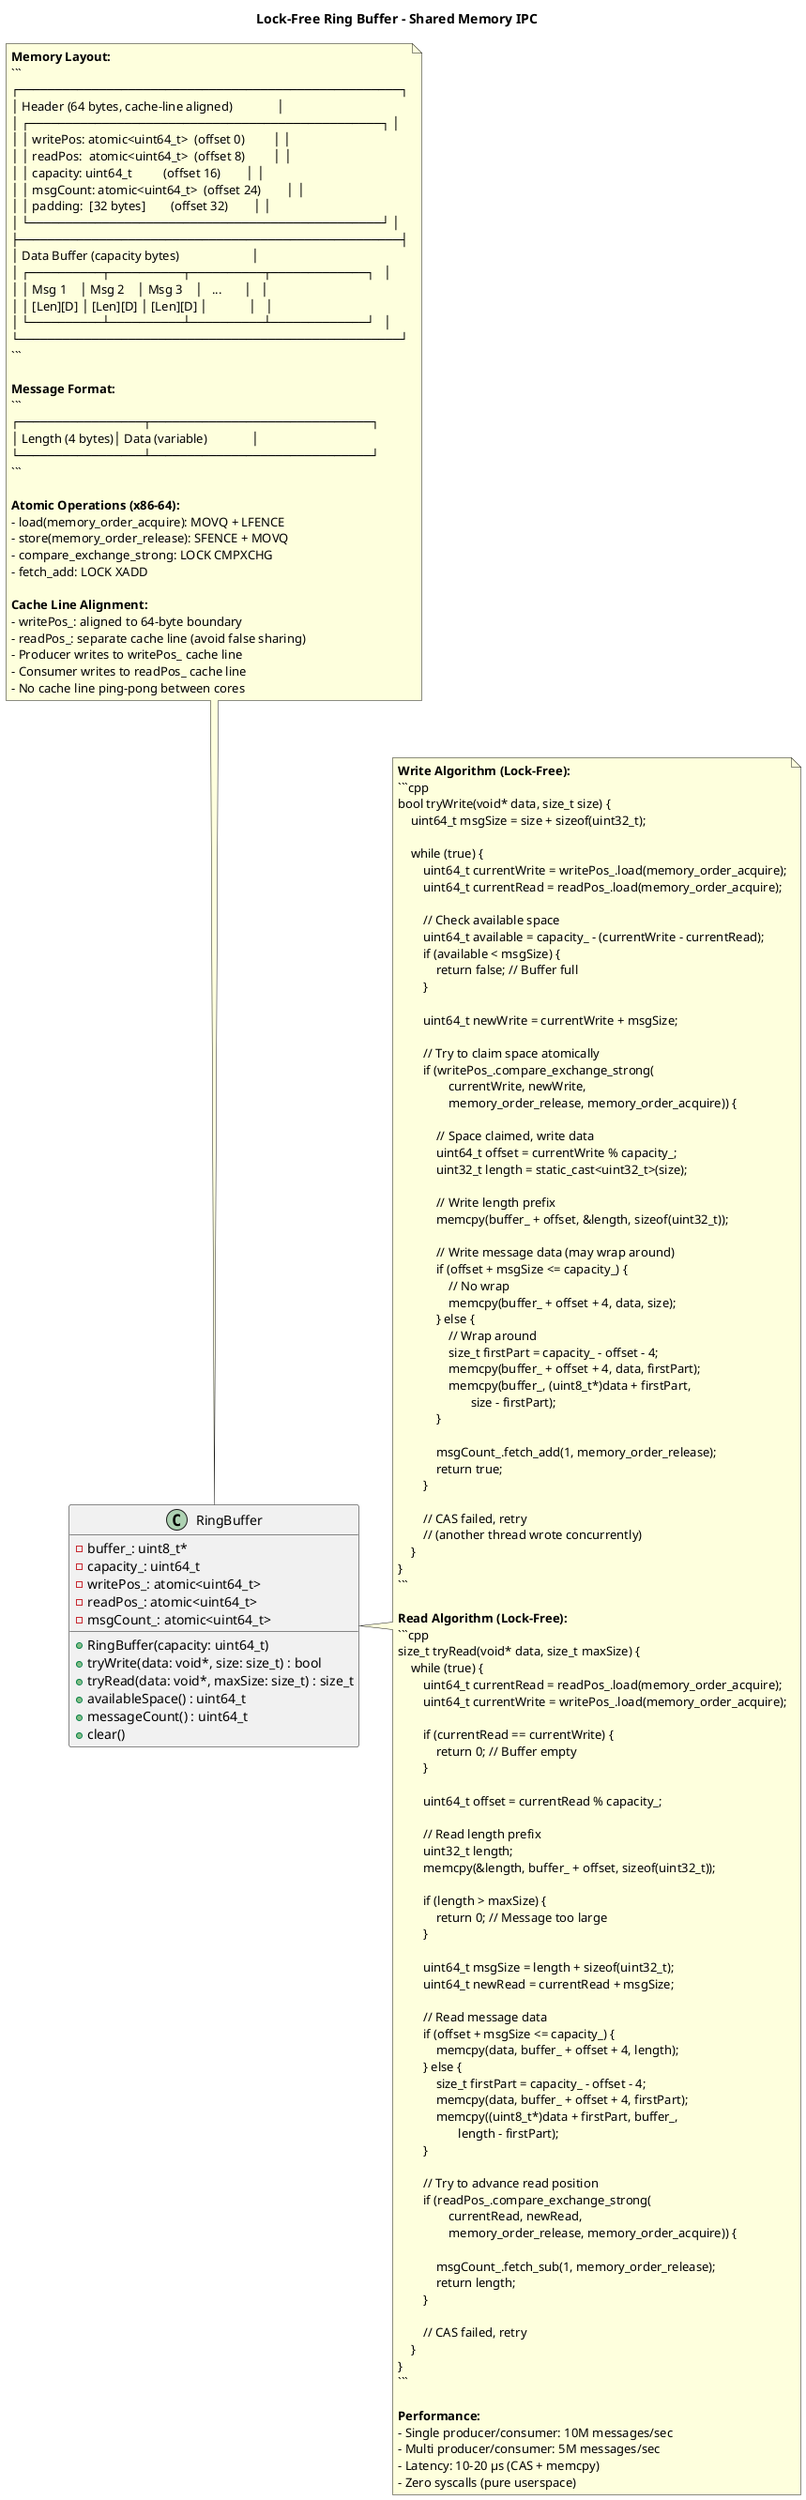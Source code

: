 @startuml CDMF_Data_Structures

title CDMF Core Data Structures - Internal Implementation

@startuml Lock_Free_Ring_Buffer
title Lock-Free Ring Buffer - Shared Memory IPC

class RingBuffer {
    - buffer_: uint8_t*
    - capacity_: uint64_t
    - writePos_: atomic<uint64_t>
    - readPos_: atomic<uint64_t>
    - msgCount_: atomic<uint64_t>
    __
    + RingBuffer(capacity: uint64_t)
    + tryWrite(data: void*, size: size_t) : bool
    + tryRead(data: void*, maxSize: size_t) : size_t
    + availableSpace() : uint64_t
    + messageCount() : uint64_t
    + clear()
}

note top of RingBuffer
  **Memory Layout:**
  ```
  ┌────────────────────────────────────────────────────┐
  │ Header (64 bytes, cache-line aligned)              │
  │ ┌────────────────────────────────────────────────┐ │
  │ │ writePos: atomic<uint64_t>  (offset 0)         │ │
  │ │ readPos:  atomic<uint64_t>  (offset 8)         │ │
  │ │ capacity: uint64_t          (offset 16)        │ │
  │ │ msgCount: atomic<uint64_t>  (offset 24)        │ │
  │ │ padding:  [32 bytes]        (offset 32)        │ │
  │ └────────────────────────────────────────────────┘ │
  ├────────────────────────────────────────────────────┤
  │ Data Buffer (capacity bytes)                       │
  │ ┌──────────┬──────────┬──────────┬─────────────┐   │
  │ │ Msg 1    │ Msg 2    │ Msg 3    │   ...       │   │
  │ │ [Len][D] │ [Len][D] │ [Len][D] │             │   │
  │ └──────────┴──────────┴──────────┴─────────────┘   │
  └────────────────────────────────────────────────────┘
  ```

  **Message Format:**
  ```
  ┌─────────────────┬──────────────────────────────┐
  │ Length (4 bytes)│ Data (variable)              │
  └─────────────────┴──────────────────────────────┘
  ```

  **Atomic Operations (x86-64):**
  - load(memory_order_acquire): MOVQ + LFENCE
  - store(memory_order_release): SFENCE + MOVQ
  - compare_exchange_strong: LOCK CMPXCHG
  - fetch_add: LOCK XADD

  **Cache Line Alignment:**
  - writePos_: aligned to 64-byte boundary
  - readPos_: separate cache line (avoid false sharing)
  - Producer writes to writePos_ cache line
  - Consumer writes to readPos_ cache line
  - No cache line ping-pong between cores
end note

note right of RingBuffer
  **Write Algorithm (Lock-Free):**
  ```cpp
  bool tryWrite(void* data, size_t size) {
      uint64_t msgSize = size + sizeof(uint32_t);

      while (true) {
          uint64_t currentWrite = writePos_.load(memory_order_acquire);
          uint64_t currentRead = readPos_.load(memory_order_acquire);

          // Check available space
          uint64_t available = capacity_ - (currentWrite - currentRead);
          if (available < msgSize) {
              return false; // Buffer full
          }

          uint64_t newWrite = currentWrite + msgSize;

          // Try to claim space atomically
          if (writePos_.compare_exchange_strong(
                  currentWrite, newWrite,
                  memory_order_release, memory_order_acquire)) {

              // Space claimed, write data
              uint64_t offset = currentWrite % capacity_;
              uint32_t length = static_cast<uint32_t>(size);

              // Write length prefix
              memcpy(buffer_ + offset, &length, sizeof(uint32_t));

              // Write message data (may wrap around)
              if (offset + msgSize <= capacity_) {
                  // No wrap
                  memcpy(buffer_ + offset + 4, data, size);
              } else {
                  // Wrap around
                  size_t firstPart = capacity_ - offset - 4;
                  memcpy(buffer_ + offset + 4, data, firstPart);
                  memcpy(buffer_, (uint8_t*)data + firstPart,
                         size - firstPart);
              }

              msgCount_.fetch_add(1, memory_order_release);
              return true;
          }

          // CAS failed, retry
          // (another thread wrote concurrently)
      }
  }
  ```

  **Read Algorithm (Lock-Free):**
  ```cpp
  size_t tryRead(void* data, size_t maxSize) {
      while (true) {
          uint64_t currentRead = readPos_.load(memory_order_acquire);
          uint64_t currentWrite = writePos_.load(memory_order_acquire);

          if (currentRead == currentWrite) {
              return 0; // Buffer empty
          }

          uint64_t offset = currentRead % capacity_;

          // Read length prefix
          uint32_t length;
          memcpy(&length, buffer_ + offset, sizeof(uint32_t));

          if (length > maxSize) {
              return 0; // Message too large
          }

          uint64_t msgSize = length + sizeof(uint32_t);
          uint64_t newRead = currentRead + msgSize;

          // Read message data
          if (offset + msgSize <= capacity_) {
              memcpy(data, buffer_ + offset + 4, length);
          } else {
              size_t firstPart = capacity_ - offset - 4;
              memcpy(data, buffer_ + offset + 4, firstPart);
              memcpy((uint8_t*)data + firstPart, buffer_,
                     length - firstPart);
          }

          // Try to advance read position
          if (readPos_.compare_exchange_strong(
                  currentRead, newRead,
                  memory_order_release, memory_order_acquire)) {

              msgCount_.fetch_sub(1, memory_order_release);
              return length;
          }

          // CAS failed, retry
      }
  }
  ```

  **Performance:**
  - Single producer/consumer: 10M messages/sec
  - Multi producer/consumer: 5M messages/sec
  - Latency: 10-20 μs (CAS + memcpy)
  - Zero syscalls (pure userspace)
end note

@enduml

@startuml Service_Registry_Hash_Map
title Service Registry - Hash Map Data Structure

class ServiceHashMap {
    - buckets_: vector<Bucket>
    - size_: atomic<size_t>
    - loadFactor_: double
    - mutex_: shared_mutex
    __
    + insert(key: string, entry: ServiceEntry)
    + find(key: string) : vector<ServiceEntry>*
    + erase(key: string, serviceId: uint64_t)
    + rehash()
    - hash(key: string) : size_t
    - getBucket(hash: size_t) : Bucket&
}

class Bucket {
    - entries_: vector<pair<string, vector<ServiceEntry>>>
    - mutex_: mutex
    __
    + insert(key: string, entry: ServiceEntry)
    + find(key: string) : vector<ServiceEntry>*
    + erase(key: string, serviceId: uint64_t)
}

class ServiceEntry {
    + serviceId: uint64_t
    + interfaceName: string
    + service: void*
    + module: Module*
    + properties: Properties
    + ranking: int
    + registrationTime: timestamp
}

ServiceHashMap o-- Bucket
Bucket o-- ServiceEntry

note top of ServiceHashMap
  **Hash Map Structure:**
  ```
  buckets_ (default: 1024 buckets)
  ┌─────┬─────┬─────┬─────┬─────┬─────┬─────┬─────┐
  │  0  │  1  │  2  │  3  │ ... │ 511 │ ... │1023 │
  └──┬──┴──┬──┴──┬──┴──┬──┴─────┴──┬──┴─────┴──┬──┘
     │     │     │     │           │           │
     ▼     ▼     ▼     ▼           ▼           ▼
   Bucket Bucket ...               Bucket     Bucket
  ```

  **Bucket Structure (chaining):**
  ```
  Bucket #42:
  ┌─────────────────────────────────────────────────┐
  │ entries_: vector<pair<string, vector<Entry>>>   │
  │ ┌───────────────────────────────────────────┐   │
  │ │ ["com.example.ILogger", [Entry1, Entry2]] │   │
  │ ├───────────────────────────────────────────┤   │
  │ │ ["com.example.IDatabase", [Entry3]]       │   │
  │ └───────────────────────────────────────────┘   │
  └─────────────────────────────────────────────────┘
  ```

  **Hash Function (FNV-1a):**
  ```cpp
  size_t hash(const string& key) {
      size_t hash = 14695981039346656037ULL; // FNV offset basis
      for (char c : key) {
          hash ^= static_cast<size_t>(c);
          hash *= 1099511628211ULL; // FNV prime
      }
      return hash;
  }
  ```

  **Bucket Selection:**
  ```cpp
  Bucket& getBucket(size_t hash) {
      return buckets_[hash % buckets_.size()];
  }
  ```

  **Load Factor & Rehashing:**
  - Load factor threshold: 0.75
  - When size / buckets > 0.75, rehash to 2x buckets
  - Rehash operation: O(n), infrequent
end note

note right of Bucket
  **Thread Safety:**
  - ServiceHashMap: shared_mutex (readers/writers)
  - Individual Bucket: mutex (per-bucket locking)

  **Read Operation (shared lock):**
  ```cpp
  vector<ServiceEntry>* find(const string& key) {
      shared_lock<shared_mutex> mapLock(mutex_);
      size_t hash = hash(key);
      Bucket& bucket = getBucket(hash);

      lock_guard<mutex> bucketLock(bucket.mutex_);
      for (auto& entry : bucket.entries_) {
          if (entry.first == key) {
              return &entry.second;
          }
      }
      return nullptr;
  }
  ```

  **Write Operation (exclusive lock):**
  ```cpp
  void insert(const string& key, ServiceEntry entry) {
      unique_lock<shared_mutex> mapLock(mutex_);
      size_t hash = hash(key);
      Bucket& bucket = getBucket(hash);

      lock_guard<mutex> bucketLock(bucket.mutex_);
      for (auto& e : bucket.entries_) {
          if (e.first == key) {
              e.second.push_back(entry);
              // Sort by ranking descending
              std::sort(e.second.begin(), e.second.end(),
                  [](const ServiceEntry& a, const ServiceEntry& b) {
                      return a.ranking > b.ranking;
                  });
              size_++;
              return;
          }
      }
      bucket.entries_.push_back({key, {entry}});
      size_++;
  }
  ```

  **Performance:**
  - Average lookup: O(1)
  - Worst case (all hash to same bucket): O(n)
  - Typical bucket occupancy: 0-2 entries
  - Concurrent reads: unlimited (shared_mutex)
  - Concurrent writes: serialized per bucket
end note

@enduml

@startuml Dependency_Graph
title Dependency Graph - Topological Sort Data Structure

class DependencyGraph {
    - nodes_: map<Module*, GraphNode>
    - topologicalOrder_: vector<Module*>
    - hasCycle_: bool
    __
    + addNode(module: Module*)
    + addEdge(from: Module*, to: Module*)
    + topologicalSort() : vector<Module*>
    + hasCycle() : bool
    - dfsVisit(node: GraphNode*, visited, stack)
    - detectCycle() : bool
}

class GraphNode {
    + module: Module*
    + dependencies: vector<Module*>
    + dependents: vector<Module*>
    + inDegree: int
    + outDegree: int
    + state: VisitState
}

enum VisitState {
    UNVISITED
    VISITING
    VISITED
}

DependencyGraph o-- GraphNode
GraphNode *-- VisitState

note top of DependencyGraph
  **Graph Representation:**
  ```
  Example Dependency Graph:

  A (no dependencies)
  ├─→ B (depends on A)
  │   └─→ C (depends on B)
  └─→ D (depends on A)

  Adjacency List:
  nodes_[A] → dependencies: []
              dependents: [B, D]
              inDegree: 0
              outDegree: 2

  nodes_[B] → dependencies: [A]
              dependents: [C]
              inDegree: 1
              outDegree: 1

  nodes_[C] → dependencies: [B]
              dependents: []
              inDegree: 1
              outDegree: 0

  nodes_[D] → dependencies: [A]
              dependents: []
              inDegree: 1
              outDegree: 0
  ```
end note

note right of DependencyGraph
  **Topological Sort (Kahn's Algorithm):**
  ```cpp
  vector<Module*> topologicalSort() {
      vector<Module*> result;
      queue<Module*> zeroInDegree;
      map<Module*, int> inDegreeMap;

      // Initialize in-degree map
      for (auto& [module, node] : nodes_) {
          inDegreeMap[module] = node.inDegree;
          if (node.inDegree == 0) {
              zeroInDegree.push(module);
          }
      }

      // Process nodes in topological order
      while (!zeroInDegree.empty()) {
          Module* current = zeroInDegree.front();
          zeroInDegree.pop();
          result.push_back(current);

          // Reduce in-degree of dependents
          for (Module* dependent : nodes_[current].dependents) {
              inDegreeMap[dependent]--;
              if (inDegreeMap[dependent] == 0) {
                  zeroInDegree.push(dependent);
              }
          }
      }

      // Check for cycle
      if (result.size() != nodes_.size()) {
          hasCycle_ = true;
          return {}; // Cycle detected
      }

      topologicalOrder_ = result;
      return result;
  }
  ```

  **Example Execution:**
  ```
  Initial:
  - inDegree: A=0, B=1, C=1, D=1
  - zeroInDegree: [A]

  Iteration 1:
  - Pop A, result=[A]
  - Reduce: B=0, D=0
  - zeroInDegree: [B, D]

  Iteration 2:
  - Pop B, result=[A, B]
  - Reduce: C=0
  - zeroInDegree: [D, C]

  Iteration 3:
  - Pop D, result=[A, B, D]
  - zeroInDegree: [C]

  Iteration 4:
  - Pop C, result=[A, B, D, C]
  - zeroInDegree: []

  Final: [A, B, D, C] (valid topological order)
  ```

  **Cycle Detection (DFS):**
  ```cpp
  bool detectCycle() {
      set<Module*> visited, recStack;

      for (auto& [module, node] : nodes_) {
          if (visited.find(module) == visited.end()) {
              if (dfsVisit(module, visited, recStack)) {
                  return true; // Cycle found
              }
          }
      }
      return false;
  }

  bool dfsVisit(Module* m, set<Module*>& visited,
                set<Module*>& recStack) {
      visited.insert(m);
      recStack.insert(m);

      for (Module* dep : nodes_[m].dependencies) {
          if (recStack.find(dep) != recStack.end()) {
              return true; // Back edge = cycle
          }
          if (visited.find(dep) == visited.end()) {
              if (dfsVisit(dep, visited, recStack)) {
                  return true;
              }
          }
      }

      recStack.erase(m);
      return false;
  }
  ```

  **Complexity:**
  - Kahn's algorithm: O(V + E)
  - Cycle detection (DFS): O(V + E)
  - Space: O(V) for visited/stack
end note

@enduml

@startuml Event_Queue
title Event Queue - Priority-Based Dispatcher

class EventQueue {
    - queues_: array<deque<Event>, NUM_PRIORITIES>
    - mutex_: mutex
    - cv_: condition_variable
    - running_: atomic<bool>
    __
    + enqueue(event: Event, priority: Priority)
    + dequeue(timeout: duration) : Event
    + size() : size_t
    + clear()
}

enum Priority {
    CRITICAL = 0
    HIGH = 1
    NORMAL = 2
    LOW = 3
}

class Event {
    + type: EventType
    + topic: string
    + properties: Properties
    + timestamp: timestamp
    + priority: Priority
}

EventQueue o-- Event
Event *-- Priority

note top of EventQueue
  **Multi-Priority Queue Structure:**
  ```
  queues_:
  ┌─────────────────────────────────────────────┐
  │ [0] CRITICAL:  deque<Event>                 │
  │     ┌───┬───┬───┐                           │
  │     │ E │ E │ E │  (processed first)        │
  │     └───┴───┴───┘                           │
  ├─────────────────────────────────────────────┤
  │ [1] HIGH:      deque<Event>                 │
  │     ┌───┬───┐                               │
  │     │ E │ E │                               │
  │     └───┴───┘                               │
  ├─────────────────────────────────────────────┤
  │ [2] NORMAL:    deque<Event>                 │
  │     ┌───┬───┬───┬───┬───┐                   │
  │     │ E │ E │ E │ E │ E │                   │
  │     └───┴───┴───┴───┴───┘                   │
  ├─────────────────────────────────────────────┤
  │ [3] LOW:       deque<Event>                 │
  │     ┌───┐                                   │
  │     │ E │      (processed last)             │
  │     └───┘                                   │
  └─────────────────────────────────────────────┘
  ```

  **Priority Selection:**
  - Always dequeue from highest non-empty priority
  - CRITICAL events bypass all others
  - Prevents starvation via round-robin within priority
end note

note right of EventQueue
  **Enqueue (Thread-Safe):**
  ```cpp
  void enqueue(Event event, Priority priority) {
      lock_guard<mutex> lock(mutex_);

      int priorityIndex = static_cast<int>(priority);
      queues_[priorityIndex].push_back(event);

      cv_.notify_one(); // Wake one waiting worker
  }
  ```

  **Dequeue (Blocking, Priority-Based):**
  ```cpp
  Event dequeue(duration timeout) {
      unique_lock<mutex> lock(mutex_);

      auto deadline = chrono::steady_clock::now() + timeout;

      while (running_) {
          // Check queues in priority order
          for (int p = 0; p < NUM_PRIORITIES; p++) {
              if (!queues_[p].empty()) {
                  Event event = queues_[p].front();
                  queues_[p].pop_front();
                  return event;
              }
          }

          // No events, wait
          if (cv_.wait_until(lock, deadline) == cv_status::timeout) {
              throw TimeoutException();
          }
      }

      throw ShutdownException();
  }
  ```

  **Worker Thread Pattern:**
  ```cpp
  void workerThread() {
      while (running_) {
          try {
              Event event = eventQueue_.dequeue(1s);
              dispatchEvent(event);
          } catch (TimeoutException&) {
              // Normal timeout, continue
          } catch (ShutdownException&) {
              break;
          }
      }
  }
  ```

  **Performance:**
  - Enqueue: O(1)
  - Dequeue: O(NUM_PRIORITIES) = O(1) (constant)
  - Thread-safe via mutex
  - Condition variable for efficient waiting
  - No busy-wait, CPU-efficient
end note

@enduml

@startuml Thread_Pool
title Thread Pool - Fixed-Size Worker Pool

class ThreadPool {
    - workers_: vector<thread>
    - taskQueue_: queue<Task>
    - mutex_: mutex
    - cv_: condition_variable
    - stop_: atomic<bool>
    - poolSize_: size_t
    - activeTasks_: atomic<size_t>
    __
    + ThreadPool(poolSize: size_t)
    + submit(task: function<void()>) : future<void>
    + shutdown()
    + getActiveTaskCount() : size_t
    - workerLoop()
}

class Task {
    + func: function<void()>
    + promise: promise<void>
}

ThreadPool o-- Task

note top of ThreadPool
  **Thread Pool Architecture:**
  ```
  ThreadPool (size = 8)
  ┌────────────────────────────────────────────┐
  │ workers_:                                  │
  │ ┌────────┐ ┌────────┐       ┌────────┐    │
  │ │Thread 0│ │Thread 1│  ...  │Thread 7│    │
  │ └───┬────┘ └───┬────┘       └───┬────┘    │
  │     │          │                │         │
  │     └──────────┼────────────────┘         │
  │                ▼                          │
  │     ┌──────────────────────┐              │
  │     │  taskQueue_          │              │
  │     │  ┌────┬────┬────┐    │              │
  │     │  │Task│Task│Task│... │              │
  │     │  └────┴────┴────┘    │              │
  │     └──────────────────────┘              │
  └────────────────────────────────────────────┘
  ```

  **Thread Creation:**
  ```cpp
  ThreadPool(size_t poolSize) : poolSize_(poolSize), stop_(false) {
      workers_.reserve(poolSize);
      for (size_t i = 0; i < poolSize; i++) {
          workers_.emplace_back(&ThreadPool::workerLoop, this);
      }
  }
  ```
end note

note right of ThreadPool
  **Worker Loop:**
  ```cpp
  void workerLoop() {
      while (true) {
          Task task;
          {
              unique_lock<mutex> lock(mutex_);
              cv_.wait(lock, [this] {
                  return stop_ || !taskQueue_.empty();
              });

              if (stop_ && taskQueue_.empty()) {
                  return; // Shutdown
              }

              task = std::move(taskQueue_.front());
              taskQueue_.pop();
              activeTasks_++;
          }

          // Execute task outside lock
          try {
              task.func();
              task.promise.set_value();
          } catch (...) {
              task.promise.set_exception(current_exception());
          }

          activeTasks_--;
      }
  }
  ```

  **Task Submission:**
  ```cpp
  future<void> submit(function<void()> func) {
      Task task;
      task.func = std::move(func);
      auto future = task.promise.get_future();

      {
          lock_guard<mutex> lock(mutex_);
          if (stop_) {
              throw runtime_error("ThreadPool is stopped");
          }
          taskQueue_.push(std::move(task));
      }

      cv_.notify_one(); // Wake one worker
      return future;
  }
  ```

  **Graceful Shutdown:**
  ```cpp
  void shutdown() {
      {
          lock_guard<mutex> lock(mutex_);
          stop_ = true;
      }

      cv_.notify_all(); // Wake all workers

      for (auto& worker : workers_) {
          if (worker.joinable()) {
              worker.join();
          }
      }
  }
  ```

  **Performance:**
  - Task submission: O(1)
  - Worker wake-up: O(1)
  - Typical pool size: 8-16 threads
  - Queue overhead: ~100 ns per task
  - Thread creation overhead: amortized (reuse)
end note

@enduml

@startuml Module_Version_Map
title Module Version Map - Multi-Version Storage

class ModuleVersionMap {
    - modules_: map<string, map<Version, Module*>>
    - mutex_: shared_mutex
    __
    + insert(symbolicName: string, version: Version, module: Module*)
    + findBest(symbolicName: string, range: VersionRange) : Module*
    + getAll(symbolicName: string) : vector<Module*>
    + erase(symbolicName: string, version: Version)
}

class Version {
    - major_: int
    - minor_: int
    - patch_: int
    - qualifier_: string
    __
    + Version(major, minor, patch, qualifier)
    + operator<(other: Version) : bool
    + operator==(other: Version) : bool
    + isCompatible(other: Version) : bool
}

class VersionRange {
    - minimum_: Version
    - maximum_: Version
    - includeMin_: bool
    - includeMax_: bool
    __
    + includes(version: Version) : bool
    + parse(rangeString: string) : VersionRange
}

ModuleVersionMap o-- Version

note top of ModuleVersionMap
  **Nested Map Structure:**
  ```
  modules_: map<string, map<Version, Module*>>

  Example:
  ┌─────────────────────────────────────────────┐
  │ "com.example.moduleA" →                     │
  │   ┌─────────────────────────────────────┐   │
  │   │ Version(1,0,0) → Module*            │   │
  │   │ Version(1,5,2) → Module*            │   │
  │   │ Version(2,0,0) → Module*            │   │
  │   └─────────────────────────────────────┘   │
  ├─────────────────────────────────────────────┤
  │ "com.example.moduleB" →                     │
  │   ┌─────────────────────────────────────┐   │
  │   │ Version(1,0,0) → Module*            │   │
  │   │ Version(1,2,5) → Module*            │   │
  │   └─────────────────────────────────────┘   │
  └─────────────────────────────────────────────┘
  ```

  **Outer Map:**
  - Key: symbolic name (string)
  - Value: inner map of versions
  - Complexity: O(log n) lookup by name

  **Inner Map:**
  - Key: Version (ordered by major.minor.patch)
  - Value: Module*
  - Complexity: O(log m) lookup by version
  - Automatically sorted (std::map)
end note

note right of ModuleVersionMap
  **Best Version Lookup:**
  ```cpp
  Module* findBest(const string& name, const VersionRange& range) {
      shared_lock<shared_mutex> lock(mutex_);

      auto it = modules_.find(name);
      if (it == modules_.end()) {
          return nullptr; // Module not found
      }

      auto& versionMap = it->second;
      Module* bestMatch = nullptr;
      Version bestVersion(0, 0, 0);

      // Iterate in reverse (highest version first)
      for (auto vit = versionMap.rbegin(); vit != versionMap.rend(); ++vit) {
          const Version& version = vit->first;
          Module* module = vit->second;

          if (range.includes(version)) {
              if (bestMatch == nullptr || version > bestVersion) {
                  bestMatch = module;
                  bestVersion = version;
              }
          }
      }

      return bestMatch;
  }
  ```

  **Example Search:**
  ```
  findBest("com.example.moduleA", "[1.0.0, 2.0.0)")

  Available versions: [1.0.0, 1.5.2, 2.0.0, 2.5.0]

  Check 2.5.0: 2.5.0 < 2.0.0? No → skip
  Check 2.0.0: 2.0.0 < 2.0.0? No (exclusive upper) → skip
  Check 1.5.2: 1.5.2 in [1.0.0, 2.0.0)? Yes → bestMatch
  Check 1.0.0: 1.0.0 in [1.0.0, 2.0.0)? Yes, but 1.5.2 > 1.0.0

  Result: 1.5.2 (highest compatible version)
  ```

  **Version Comparison:**
  ```cpp
  bool Version::operator<(const Version& other) const {
      if (major_ != other.major_) return major_ < other.major_;
      if (minor_ != other.minor_) return minor_ < other.minor_;
      if (patch_ != other.patch_) return patch_ < other.patch_;
      return qualifier_ < other.qualifier_;
  }
  ```

  **Complexity:**
  - findBest: O(log n + m) where n=modules, m=versions
  - Worst case: O(m) if all versions match range
  - Typical: O(log n + log m) with early exit
end note

@enduml

@startuml Memory_Pool
title Memory Pool - Fixed-Size Allocator

class MemoryPool {
    - blockSize_: size_t
    - poolSize_: size_t
    - freeList_: FreeBlock*
    - memory_: void*
    - mutex_: mutex
    - allocated_: atomic<size_t>
    __
    + MemoryPool(blockSize, poolSize)
    + allocate() : void*
    + deallocate(ptr: void*)
    + getUtilization() : double
}

class FreeBlock {
    + next: FreeBlock*
}

MemoryPool o-- FreeBlock

note top of MemoryPool
  **Memory Layout:**
  ```
  memory_ (contiguous allocation)
  ┌──────────────────────────────────────────────────┐
  │ Block 0 │ Block 1 │ Block 2 │ ... │ Block N-1    │
  │ (64 B)  │ (64 B)  │ (64 B)  │     │ (64 B)       │
  └──────────────────────────────────────────────────┘

  Initial Free List (all blocks free):
  freeList_ → Block 0 → Block 1 → Block 2 → ... → Block N-1 → nullptr
  ```

  **Initialization:**
  ```cpp
  MemoryPool(size_t blockSize, size_t poolSize)
      : blockSize_(blockSize), poolSize_(poolSize), allocated_(0) {

      // Allocate contiguous memory
      memory_ = aligned_alloc(64, blockSize * poolSize);

      // Build free list
      freeList_ = reinterpret_cast<FreeBlock*>(memory_);
      FreeBlock* current = freeList_;

      for (size_t i = 0; i < poolSize - 1; i++) {
          void* nextBlock = static_cast<char*>(memory_) +
                            (i + 1) * blockSize;
          current->next = reinterpret_cast<FreeBlock*>(nextBlock);
          current = current->next;
      }

      current->next = nullptr; // Last block
  }
  ```
end note

note right of MemoryPool
  **Allocate (O(1)):**
  ```cpp
  void* allocate() {
      lock_guard<mutex> lock(mutex_);

      if (freeList_ == nullptr) {
          throw bad_alloc(); // Pool exhausted
      }

      FreeBlock* block = freeList_;
      freeList_ = freeList_->next;

      allocated_++;
      return block;
  }
  ```

  **Deallocate (O(1)):**
  ```cpp
  void deallocate(void* ptr) {
      if (ptr == nullptr) return;

      lock_guard<mutex> lock(mutex_);

      FreeBlock* block = reinterpret_cast<FreeBlock*>(ptr);
      block->next = freeList_;
      freeList_ = block;

      allocated_--;
  }
  ```

  **Example Usage:**
  ```cpp
  // Create pool for 64-byte blocks, 1000 blocks
  MemoryPool pool(64, 1000);

  // Allocate
  void* ptr1 = pool.allocate(); // O(1)
  void* ptr2 = pool.allocate(); // O(1)

  // Deallocate
  pool.deallocate(ptr1); // O(1)

  // Reuse
  void* ptr3 = pool.allocate(); // Reuses ptr1's block
  ```

  **Benefits:**
  - Fast allocation/deallocation: O(1)
  - No fragmentation (fixed-size blocks)
  - Cache-friendly (contiguous allocation)
  - Predictable performance

  **Limitations:**
  - Fixed block size
  - Fixed pool size
  - Wasted space if object < block size

  **Performance:**
  - Allocation: ~10 ns
  - Deallocation: ~5 ns
  - Compare to malloc: ~100-500 ns
  - 10-50x faster than general allocator
end note

@enduml

@enduml
